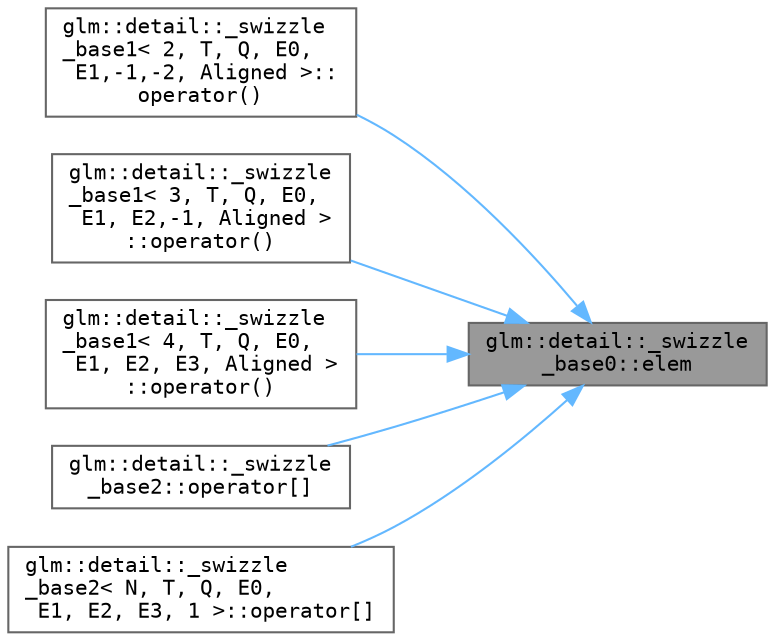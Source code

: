 digraph "glm::detail::_swizzle_base0::elem"
{
 // LATEX_PDF_SIZE
  bgcolor="transparent";
  edge [fontname=Terminal,fontsize=10,labelfontname=Helvetica,labelfontsize=10];
  node [fontname=Terminal,fontsize=10,shape=box,height=0.2,width=0.4];
  rankdir="RL";
  Node1 [label="glm::detail::_swizzle\l_base0::elem",height=0.2,width=0.4,color="gray40", fillcolor="grey60", style="filled", fontcolor="black",tooltip=" "];
  Node1 -> Node2 [dir="back",color="steelblue1",style="solid"];
  Node2 [label="glm::detail::_swizzle\l_base1\< 2, T, Q, E0,\l E1,-1,-2, Aligned \>::\loperator()",height=0.2,width=0.4,color="grey40", fillcolor="white", style="filled",URL="$structglm_1_1detail_1_1__swizzle__base1_3_012_00_01_t_00_01_q_00_01_e0_00_01_e1_00-1_00-2_00_01_aligned_01_4.html#a37f9a3a520d06c25a3c60f4271ec1534",tooltip=" "];
  Node1 -> Node3 [dir="back",color="steelblue1",style="solid"];
  Node3 [label="glm::detail::_swizzle\l_base1\< 3, T, Q, E0,\l E1, E2,-1, Aligned \>\l::operator()",height=0.2,width=0.4,color="grey40", fillcolor="white", style="filled",URL="$structglm_1_1detail_1_1__swizzle__base1_3_013_00_01_t_00_01_q_00_01_e0_00_01_e1_00_01_e2_00-1_00_01_aligned_01_4.html#ad58d0426343bd987c38db10330b9ef6f",tooltip=" "];
  Node1 -> Node4 [dir="back",color="steelblue1",style="solid"];
  Node4 [label="glm::detail::_swizzle\l_base1\< 4, T, Q, E0,\l E1, E2, E3, Aligned \>\l::operator()",height=0.2,width=0.4,color="grey40", fillcolor="white", style="filled",URL="$structglm_1_1detail_1_1__swizzle__base1_3_014_00_01_t_00_01_q_00_01_e0_00_01_e1_00_01_e2_00_01_e3_00_01_aligned_01_4.html#af3b4daa63205414a7b43a70325d84d71",tooltip=" "];
  Node1 -> Node5 [dir="back",color="steelblue1",style="solid"];
  Node5 [label="glm::detail::_swizzle\l_base2::operator[]",height=0.2,width=0.4,color="grey40", fillcolor="white", style="filled",URL="$structglm_1_1detail_1_1__swizzle__base2.html#a4fb644ff0ab5d07ba87ad1e698c3d59d",tooltip=" "];
  Node1 -> Node6 [dir="back",color="steelblue1",style="solid"];
  Node6 [label="glm::detail::_swizzle\l_base2\< N, T, Q, E0,\l E1, E2, E3, 1 \>::operator[]",height=0.2,width=0.4,color="grey40", fillcolor="white", style="filled",URL="$structglm_1_1detail_1_1__swizzle__base2_3_01_n_00_01_t_00_01_q_00_01_e0_00_01_e1_00_01_e2_00_01_e3_00_011_01_4.html#a8d6329fbc7921022375419e15fa9e77b",tooltip=" "];
}
